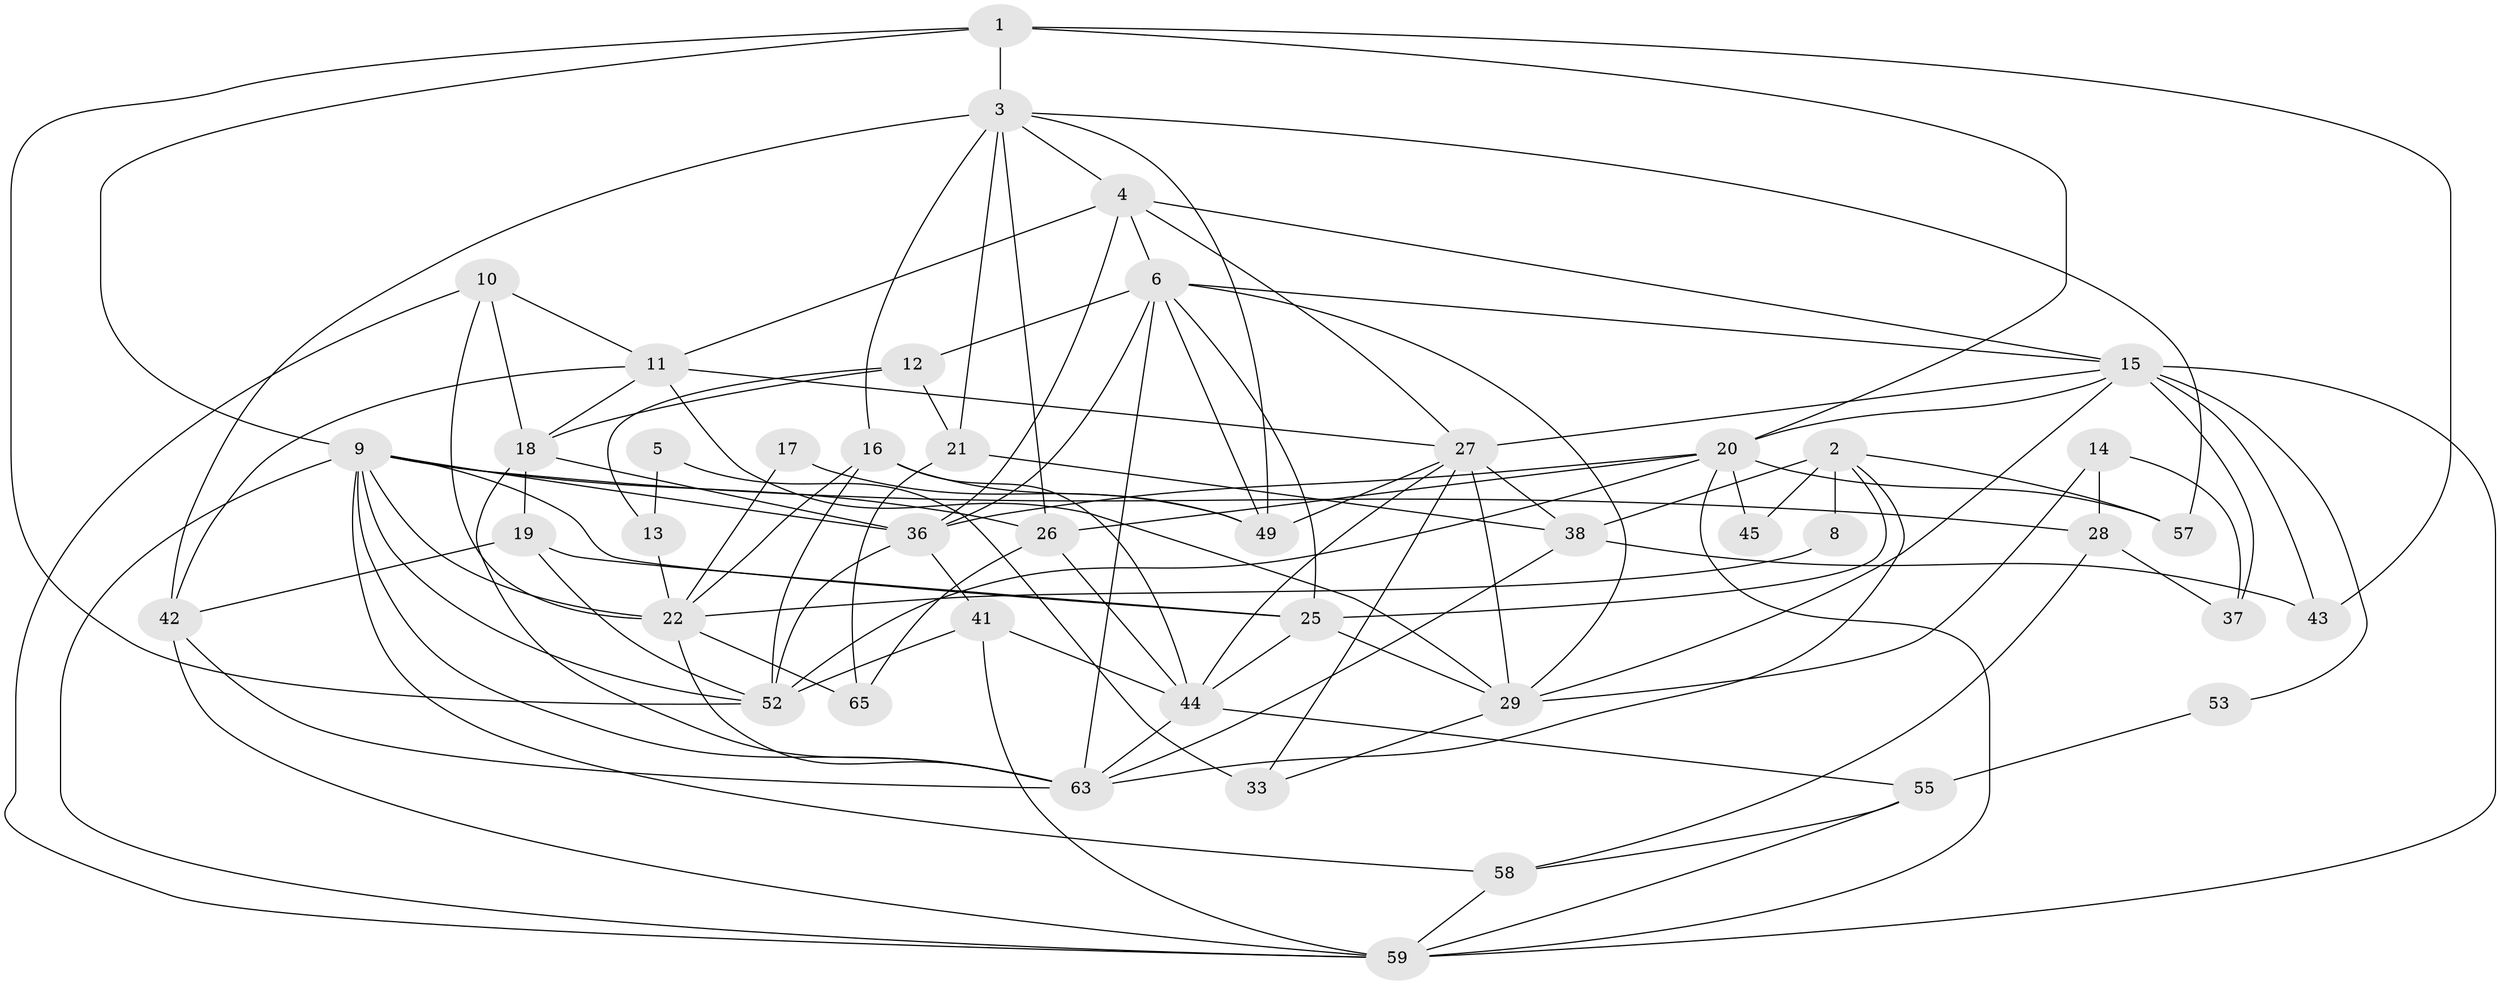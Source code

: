 // Generated by graph-tools (version 1.1) at 2025/24/03/03/25 07:24:04]
// undirected, 44 vertices, 113 edges
graph export_dot {
graph [start="1"]
  node [color=gray90,style=filled];
  1 [super="+47"];
  2 [super="+74"];
  3 [super="+24"];
  4 [super="+32"];
  5 [super="+31"];
  6 [super="+7"];
  8;
  9 [super="+35"];
  10 [super="+60"];
  11 [super="+72"];
  12 [super="+56"];
  13;
  14;
  15 [super="+30"];
  16 [super="+39"];
  17;
  18 [super="+23"];
  19;
  20 [super="+40"];
  21;
  22 [super="+34"];
  25 [super="+54"];
  26 [super="+50"];
  27 [super="+46"];
  28 [super="+48"];
  29 [super="+51"];
  33;
  36 [super="+64"];
  37;
  38 [super="+71"];
  41 [super="+68"];
  42 [super="+70"];
  43;
  44 [super="+67"];
  45;
  49 [super="+73"];
  52 [super="+61"];
  53;
  55;
  57;
  58 [super="+62"];
  59 [super="+69"];
  63 [super="+66"];
  65;
  1 -- 3;
  1 -- 43;
  1 -- 20;
  1 -- 9;
  1 -- 52;
  2 -- 38 [weight=2];
  2 -- 8;
  2 -- 63;
  2 -- 25;
  2 -- 45;
  2 -- 57;
  3 -- 57;
  3 -- 4;
  3 -- 21;
  3 -- 42;
  3 -- 49;
  3 -- 26;
  3 -- 16 [weight=2];
  4 -- 15;
  4 -- 11;
  4 -- 27;
  4 -- 6;
  4 -- 36;
  5 -- 33 [weight=2];
  5 -- 13;
  6 -- 29;
  6 -- 63 [weight=2];
  6 -- 49;
  6 -- 36;
  6 -- 12;
  6 -- 25;
  6 -- 15;
  8 -- 22;
  9 -- 26;
  9 -- 63;
  9 -- 52;
  9 -- 22;
  9 -- 58;
  9 -- 28;
  9 -- 25;
  9 -- 36;
  9 -- 59;
  10 -- 22;
  10 -- 11;
  10 -- 18;
  10 -- 59;
  11 -- 42;
  11 -- 29;
  11 -- 18;
  11 -- 27;
  12 -- 21;
  12 -- 18;
  12 -- 13;
  13 -- 22;
  14 -- 37;
  14 -- 29;
  14 -- 28;
  15 -- 37;
  15 -- 53;
  15 -- 29;
  15 -- 20;
  15 -- 43;
  15 -- 27;
  15 -- 59;
  16 -- 52;
  16 -- 49;
  16 -- 22;
  16 -- 44;
  17 -- 49;
  17 -- 22;
  18 -- 63;
  18 -- 19;
  18 -- 36;
  19 -- 25;
  19 -- 52;
  19 -- 42;
  20 -- 57;
  20 -- 52;
  20 -- 45;
  20 -- 36;
  20 -- 59;
  20 -- 26;
  21 -- 65;
  21 -- 38;
  22 -- 65;
  22 -- 63;
  25 -- 29;
  25 -- 44;
  26 -- 44;
  26 -- 65;
  27 -- 49;
  27 -- 29;
  27 -- 33;
  27 -- 38;
  27 -- 44;
  28 -- 37;
  28 -- 58;
  29 -- 33;
  36 -- 52 [weight=2];
  36 -- 41;
  38 -- 63;
  38 -- 43;
  41 -- 44;
  41 -- 52;
  41 -- 59;
  42 -- 59;
  42 -- 63;
  44 -- 55;
  44 -- 63;
  53 -- 55;
  55 -- 59;
  55 -- 58;
  58 -- 59;
}
